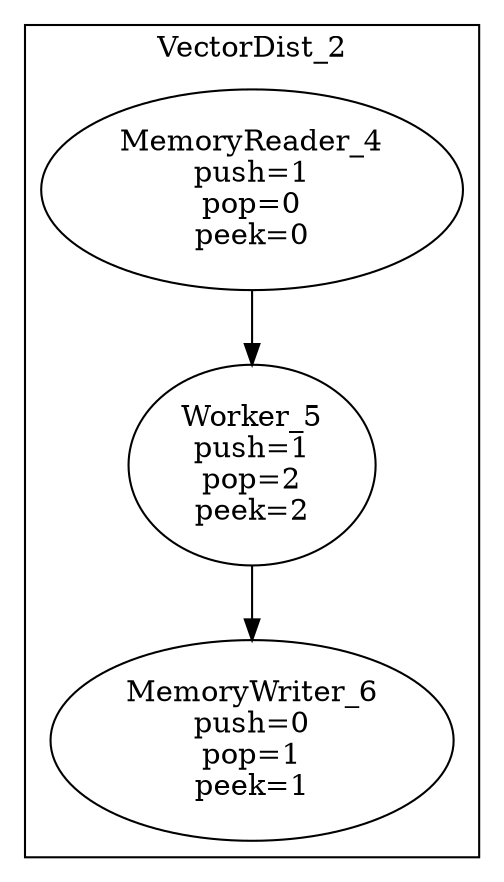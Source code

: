 digraph streamit {
subgraph cluster_node1 {
 label="VectorDist_2";
node2 [ label="MemoryReader_4\npush=1\npop=0\npeek=0" ]
node3 [ label="Worker_5\npush=1\npop=2\npeek=2" ]
node2 -> node3
node4 [ label="MemoryWriter_6\npush=0\npop=1\npeek=1" ]
node3 -> node4
}
}
